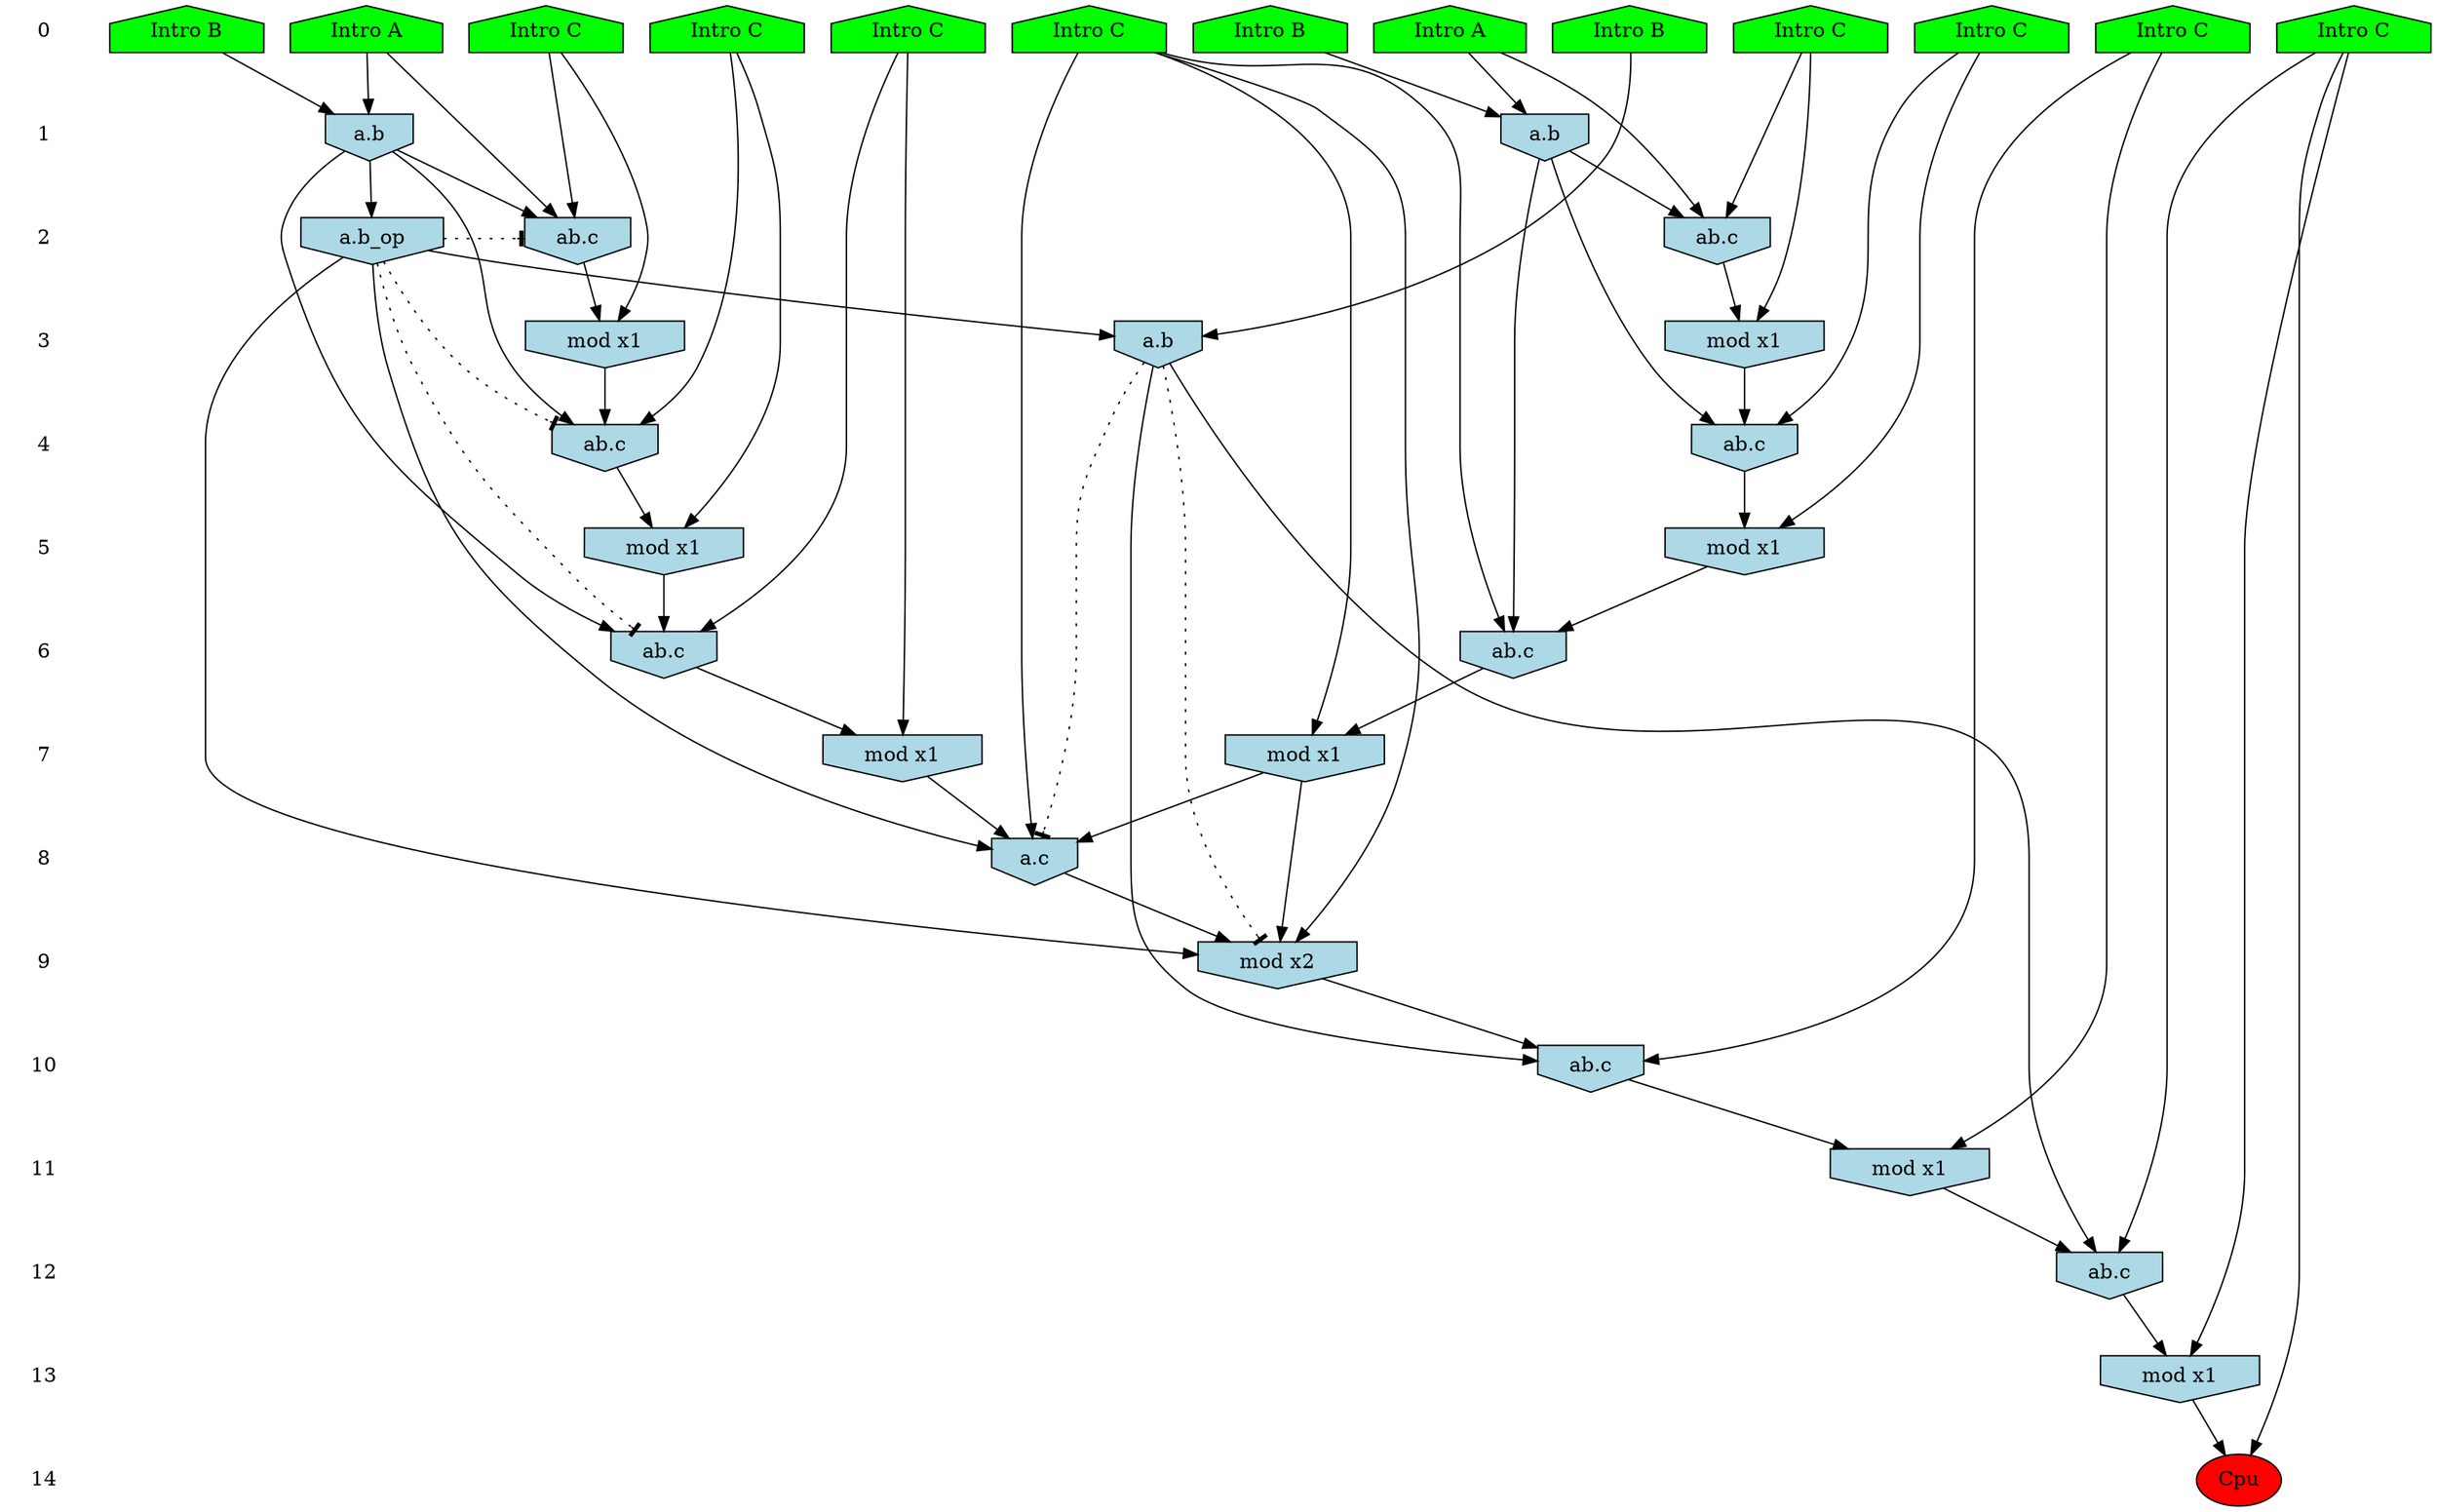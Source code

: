 /* Compression of 1 causal flows obtained in average at 1.748216E+01 t.u */
/* Compressed causal flows were: [3084] */
digraph G{
 ranksep=.5 ; 
{ rank = same ; "0" [shape=plaintext] ; node_1 [label ="Intro B", shape=house, style=filled, fillcolor=green] ;
node_2 [label ="Intro A", shape=house, style=filled, fillcolor=green] ;
node_3 [label ="Intro B", shape=house, style=filled, fillcolor=green] ;
node_4 [label ="Intro A", shape=house, style=filled, fillcolor=green] ;
node_5 [label ="Intro B", shape=house, style=filled, fillcolor=green] ;
node_6 [label ="Intro C", shape=house, style=filled, fillcolor=green] ;
node_7 [label ="Intro C", shape=house, style=filled, fillcolor=green] ;
node_8 [label ="Intro C", shape=house, style=filled, fillcolor=green] ;
node_9 [label ="Intro C", shape=house, style=filled, fillcolor=green] ;
node_10 [label ="Intro C", shape=house, style=filled, fillcolor=green] ;
node_11 [label ="Intro C", shape=house, style=filled, fillcolor=green] ;
node_12 [label ="Intro C", shape=house, style=filled, fillcolor=green] ;
node_13 [label ="Intro C", shape=house, style=filled, fillcolor=green] ;
}
{ rank = same ; "1" [shape=plaintext] ; node_14 [label="a.b", shape=invhouse, style=filled, fillcolor = lightblue] ;
node_16 [label="a.b", shape=invhouse, style=filled, fillcolor = lightblue] ;
}
{ rank = same ; "2" [shape=plaintext] ; node_15 [label="ab.c", shape=invhouse, style=filled, fillcolor = lightblue] ;
node_17 [label="ab.c", shape=invhouse, style=filled, fillcolor = lightblue] ;
node_28 [label="a.b_op", shape=invhouse, style=filled, fillcolor = lightblue] ;
}
{ rank = same ; "3" [shape=plaintext] ; node_18 [label="mod x1", shape=invhouse, style=filled, fillcolor = lightblue] ;
node_23 [label="mod x1", shape=invhouse, style=filled, fillcolor = lightblue] ;
node_31 [label="a.b", shape=invhouse, style=filled, fillcolor = lightblue] ;
}
{ rank = same ; "4" [shape=plaintext] ; node_19 [label="ab.c", shape=invhouse, style=filled, fillcolor = lightblue] ;
node_24 [label="ab.c", shape=invhouse, style=filled, fillcolor = lightblue] ;
}
{ rank = same ; "5" [shape=plaintext] ; node_20 [label="mod x1", shape=invhouse, style=filled, fillcolor = lightblue] ;
node_25 [label="mod x1", shape=invhouse, style=filled, fillcolor = lightblue] ;
}
{ rank = same ; "6" [shape=plaintext] ; node_21 [label="ab.c", shape=invhouse, style=filled, fillcolor = lightblue] ;
node_26 [label="ab.c", shape=invhouse, style=filled, fillcolor = lightblue] ;
}
{ rank = same ; "7" [shape=plaintext] ; node_22 [label="mod x1", shape=invhouse, style=filled, fillcolor = lightblue] ;
node_27 [label="mod x1", shape=invhouse, style=filled, fillcolor = lightblue] ;
}
{ rank = same ; "8" [shape=plaintext] ; node_29 [label="a.c", shape=invhouse, style=filled, fillcolor = lightblue] ;
}
{ rank = same ; "9" [shape=plaintext] ; node_30 [label="mod x2", shape=invhouse, style=filled, fillcolor = lightblue] ;
}
{ rank = same ; "10" [shape=plaintext] ; node_32 [label="ab.c", shape=invhouse, style=filled, fillcolor = lightblue] ;
}
{ rank = same ; "11" [shape=plaintext] ; node_33 [label="mod x1", shape=invhouse, style=filled, fillcolor = lightblue] ;
}
{ rank = same ; "12" [shape=plaintext] ; node_34 [label="ab.c", shape=invhouse, style=filled, fillcolor = lightblue] ;
}
{ rank = same ; "13" [shape=plaintext] ; node_35 [label="mod x1", shape=invhouse, style=filled, fillcolor = lightblue] ;
}
{ rank = same ; "14" [shape=plaintext] ; node_36 [label ="Cpu", style=filled, fillcolor=red] ;
}
"0" -> "1" [style="invis"]; 
"1" -> "2" [style="invis"]; 
"2" -> "3" [style="invis"]; 
"3" -> "4" [style="invis"]; 
"4" -> "5" [style="invis"]; 
"5" -> "6" [style="invis"]; 
"6" -> "7" [style="invis"]; 
"7" -> "8" [style="invis"]; 
"8" -> "9" [style="invis"]; 
"9" -> "10" [style="invis"]; 
"10" -> "11" [style="invis"]; 
"11" -> "12" [style="invis"]; 
"12" -> "13" [style="invis"]; 
"13" -> "14" [style="invis"]; 
node_2 -> node_14
node_3 -> node_14
node_2 -> node_15
node_6 -> node_15
node_14 -> node_15
node_4 -> node_16
node_5 -> node_16
node_4 -> node_17
node_10 -> node_17
node_16 -> node_17
node_10 -> node_18
node_17 -> node_18
node_11 -> node_19
node_16 -> node_19
node_18 -> node_19
node_11 -> node_20
node_19 -> node_20
node_8 -> node_21
node_16 -> node_21
node_20 -> node_21
node_8 -> node_22
node_21 -> node_22
node_6 -> node_23
node_15 -> node_23
node_12 -> node_24
node_14 -> node_24
node_23 -> node_24
node_12 -> node_25
node_24 -> node_25
node_9 -> node_26
node_14 -> node_26
node_25 -> node_26
node_9 -> node_27
node_26 -> node_27
node_14 -> node_28
node_8 -> node_29
node_22 -> node_29
node_27 -> node_29
node_28 -> node_29
node_8 -> node_30
node_22 -> node_30
node_28 -> node_30
node_29 -> node_30
node_1 -> node_31
node_28 -> node_31
node_7 -> node_32
node_30 -> node_32
node_31 -> node_32
node_7 -> node_33
node_32 -> node_33
node_13 -> node_34
node_31 -> node_34
node_33 -> node_34
node_13 -> node_35
node_34 -> node_35
node_13 -> node_36
node_35 -> node_36
node_28 -> node_26 [style=dotted, arrowhead = tee] 
node_28 -> node_24 [style=dotted, arrowhead = tee] 
node_28 -> node_15 [style=dotted, arrowhead = tee] 
node_31 -> node_30 [style=dotted, arrowhead = tee] 
node_31 -> node_29 [style=dotted, arrowhead = tee] 
}
/*
 Dot generation time: 0.000757
*/